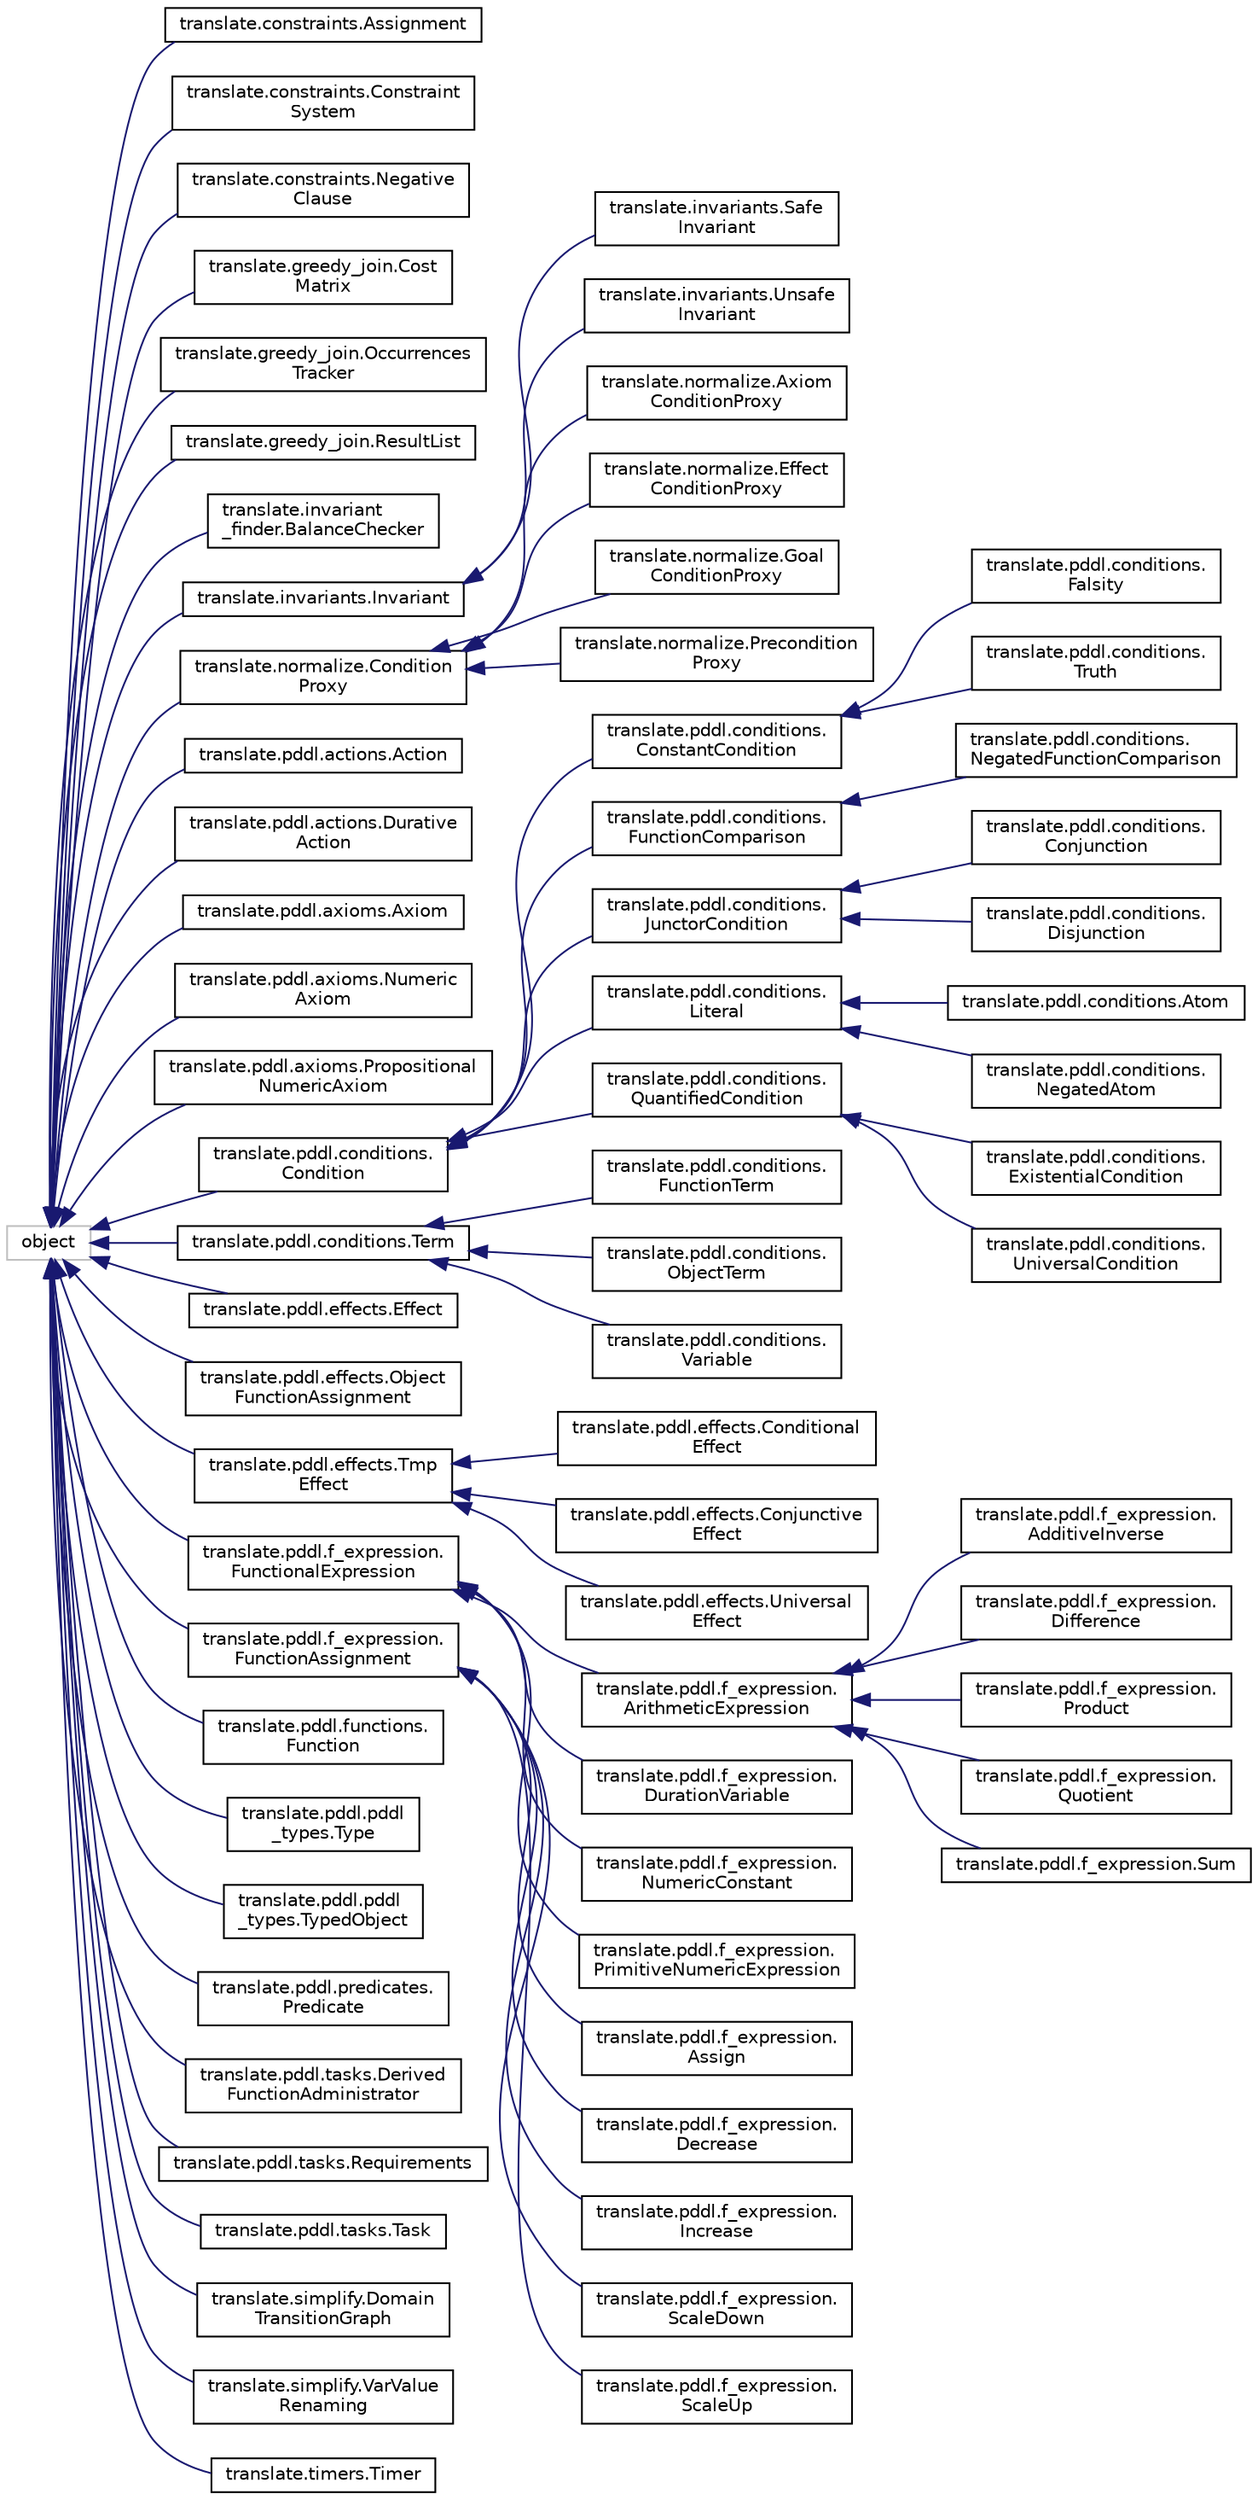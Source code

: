 digraph "Graphical Class Hierarchy"
{
  edge [fontname="Helvetica",fontsize="10",labelfontname="Helvetica",labelfontsize="10"];
  node [fontname="Helvetica",fontsize="10",shape=record];
  rankdir="LR";
  Node1 [label="object",height=0.2,width=0.4,color="grey75", fillcolor="white", style="filled"];
  Node1 -> Node2 [dir="back",color="midnightblue",fontsize="10",style="solid",fontname="Helvetica"];
  Node2 [label="translate.constraints.Assignment",height=0.2,width=0.4,color="black", fillcolor="white", style="filled",URL="$classtranslate_1_1constraints_1_1Assignment.html"];
  Node1 -> Node3 [dir="back",color="midnightblue",fontsize="10",style="solid",fontname="Helvetica"];
  Node3 [label="translate.constraints.Constraint\lSystem",height=0.2,width=0.4,color="black", fillcolor="white", style="filled",URL="$classtranslate_1_1constraints_1_1ConstraintSystem.html"];
  Node1 -> Node4 [dir="back",color="midnightblue",fontsize="10",style="solid",fontname="Helvetica"];
  Node4 [label="translate.constraints.Negative\lClause",height=0.2,width=0.4,color="black", fillcolor="white", style="filled",URL="$classtranslate_1_1constraints_1_1NegativeClause.html"];
  Node1 -> Node5 [dir="back",color="midnightblue",fontsize="10",style="solid",fontname="Helvetica"];
  Node5 [label="translate.greedy_join.Cost\lMatrix",height=0.2,width=0.4,color="black", fillcolor="white", style="filled",URL="$classtranslate_1_1greedy__join_1_1CostMatrix.html"];
  Node1 -> Node6 [dir="back",color="midnightblue",fontsize="10",style="solid",fontname="Helvetica"];
  Node6 [label="translate.greedy_join.Occurrences\lTracker",height=0.2,width=0.4,color="black", fillcolor="white", style="filled",URL="$classtranslate_1_1greedy__join_1_1OccurrencesTracker.html"];
  Node1 -> Node7 [dir="back",color="midnightblue",fontsize="10",style="solid",fontname="Helvetica"];
  Node7 [label="translate.greedy_join.ResultList",height=0.2,width=0.4,color="black", fillcolor="white", style="filled",URL="$classtranslate_1_1greedy__join_1_1ResultList.html"];
  Node1 -> Node8 [dir="back",color="midnightblue",fontsize="10",style="solid",fontname="Helvetica"];
  Node8 [label="translate.invariant\l_finder.BalanceChecker",height=0.2,width=0.4,color="black", fillcolor="white", style="filled",URL="$classtranslate_1_1invariant__finder_1_1BalanceChecker.html"];
  Node1 -> Node9 [dir="back",color="midnightblue",fontsize="10",style="solid",fontname="Helvetica"];
  Node9 [label="translate.invariants.Invariant",height=0.2,width=0.4,color="black", fillcolor="white", style="filled",URL="$classtranslate_1_1invariants_1_1Invariant.html"];
  Node9 -> Node10 [dir="back",color="midnightblue",fontsize="10",style="solid",fontname="Helvetica"];
  Node10 [label="translate.invariants.Safe\lInvariant",height=0.2,width=0.4,color="black", fillcolor="white", style="filled",URL="$classtranslate_1_1invariants_1_1SafeInvariant.html"];
  Node9 -> Node11 [dir="back",color="midnightblue",fontsize="10",style="solid",fontname="Helvetica"];
  Node11 [label="translate.invariants.Unsafe\lInvariant",height=0.2,width=0.4,color="black", fillcolor="white", style="filled",URL="$classtranslate_1_1invariants_1_1UnsafeInvariant.html"];
  Node1 -> Node12 [dir="back",color="midnightblue",fontsize="10",style="solid",fontname="Helvetica"];
  Node12 [label="translate.normalize.Condition\lProxy",height=0.2,width=0.4,color="black", fillcolor="white", style="filled",URL="$classtranslate_1_1normalize_1_1ConditionProxy.html"];
  Node12 -> Node13 [dir="back",color="midnightblue",fontsize="10",style="solid",fontname="Helvetica"];
  Node13 [label="translate.normalize.Axiom\lConditionProxy",height=0.2,width=0.4,color="black", fillcolor="white", style="filled",URL="$classtranslate_1_1normalize_1_1AxiomConditionProxy.html"];
  Node12 -> Node14 [dir="back",color="midnightblue",fontsize="10",style="solid",fontname="Helvetica"];
  Node14 [label="translate.normalize.Effect\lConditionProxy",height=0.2,width=0.4,color="black", fillcolor="white", style="filled",URL="$classtranslate_1_1normalize_1_1EffectConditionProxy.html"];
  Node12 -> Node15 [dir="back",color="midnightblue",fontsize="10",style="solid",fontname="Helvetica"];
  Node15 [label="translate.normalize.Goal\lConditionProxy",height=0.2,width=0.4,color="black", fillcolor="white", style="filled",URL="$classtranslate_1_1normalize_1_1GoalConditionProxy.html"];
  Node12 -> Node16 [dir="back",color="midnightblue",fontsize="10",style="solid",fontname="Helvetica"];
  Node16 [label="translate.normalize.Precondition\lProxy",height=0.2,width=0.4,color="black", fillcolor="white", style="filled",URL="$classtranslate_1_1normalize_1_1PreconditionProxy.html"];
  Node1 -> Node17 [dir="back",color="midnightblue",fontsize="10",style="solid",fontname="Helvetica"];
  Node17 [label="translate.pddl.actions.Action",height=0.2,width=0.4,color="black", fillcolor="white", style="filled",URL="$classtranslate_1_1pddl_1_1actions_1_1Action.html"];
  Node1 -> Node18 [dir="back",color="midnightblue",fontsize="10",style="solid",fontname="Helvetica"];
  Node18 [label="translate.pddl.actions.Durative\lAction",height=0.2,width=0.4,color="black", fillcolor="white", style="filled",URL="$classtranslate_1_1pddl_1_1actions_1_1DurativeAction.html"];
  Node1 -> Node19 [dir="back",color="midnightblue",fontsize="10",style="solid",fontname="Helvetica"];
  Node19 [label="translate.pddl.axioms.Axiom",height=0.2,width=0.4,color="black", fillcolor="white", style="filled",URL="$classtranslate_1_1pddl_1_1axioms_1_1Axiom.html"];
  Node1 -> Node20 [dir="back",color="midnightblue",fontsize="10",style="solid",fontname="Helvetica"];
  Node20 [label="translate.pddl.axioms.Numeric\lAxiom",height=0.2,width=0.4,color="black", fillcolor="white", style="filled",URL="$classtranslate_1_1pddl_1_1axioms_1_1NumericAxiom.html"];
  Node1 -> Node21 [dir="back",color="midnightblue",fontsize="10",style="solid",fontname="Helvetica"];
  Node21 [label="translate.pddl.axioms.Propositional\lNumericAxiom",height=0.2,width=0.4,color="black", fillcolor="white", style="filled",URL="$classtranslate_1_1pddl_1_1axioms_1_1PropositionalNumericAxiom.html"];
  Node1 -> Node22 [dir="back",color="midnightblue",fontsize="10",style="solid",fontname="Helvetica"];
  Node22 [label="translate.pddl.conditions.\lCondition",height=0.2,width=0.4,color="black", fillcolor="white", style="filled",URL="$classtranslate_1_1pddl_1_1conditions_1_1Condition.html"];
  Node22 -> Node23 [dir="back",color="midnightblue",fontsize="10",style="solid",fontname="Helvetica"];
  Node23 [label="translate.pddl.conditions.\lConstantCondition",height=0.2,width=0.4,color="black", fillcolor="white", style="filled",URL="$classtranslate_1_1pddl_1_1conditions_1_1ConstantCondition.html"];
  Node23 -> Node24 [dir="back",color="midnightblue",fontsize="10",style="solid",fontname="Helvetica"];
  Node24 [label="translate.pddl.conditions.\lFalsity",height=0.2,width=0.4,color="black", fillcolor="white", style="filled",URL="$classtranslate_1_1pddl_1_1conditions_1_1Falsity.html"];
  Node23 -> Node25 [dir="back",color="midnightblue",fontsize="10",style="solid",fontname="Helvetica"];
  Node25 [label="translate.pddl.conditions.\lTruth",height=0.2,width=0.4,color="black", fillcolor="white", style="filled",URL="$classtranslate_1_1pddl_1_1conditions_1_1Truth.html"];
  Node22 -> Node26 [dir="back",color="midnightblue",fontsize="10",style="solid",fontname="Helvetica"];
  Node26 [label="translate.pddl.conditions.\lFunctionComparison",height=0.2,width=0.4,color="black", fillcolor="white", style="filled",URL="$classtranslate_1_1pddl_1_1conditions_1_1FunctionComparison.html"];
  Node26 -> Node27 [dir="back",color="midnightblue",fontsize="10",style="solid",fontname="Helvetica"];
  Node27 [label="translate.pddl.conditions.\lNegatedFunctionComparison",height=0.2,width=0.4,color="black", fillcolor="white", style="filled",URL="$classtranslate_1_1pddl_1_1conditions_1_1NegatedFunctionComparison.html"];
  Node22 -> Node28 [dir="back",color="midnightblue",fontsize="10",style="solid",fontname="Helvetica"];
  Node28 [label="translate.pddl.conditions.\lJunctorCondition",height=0.2,width=0.4,color="black", fillcolor="white", style="filled",URL="$classtranslate_1_1pddl_1_1conditions_1_1JunctorCondition.html"];
  Node28 -> Node29 [dir="back",color="midnightblue",fontsize="10",style="solid",fontname="Helvetica"];
  Node29 [label="translate.pddl.conditions.\lConjunction",height=0.2,width=0.4,color="black", fillcolor="white", style="filled",URL="$classtranslate_1_1pddl_1_1conditions_1_1Conjunction.html"];
  Node28 -> Node30 [dir="back",color="midnightblue",fontsize="10",style="solid",fontname="Helvetica"];
  Node30 [label="translate.pddl.conditions.\lDisjunction",height=0.2,width=0.4,color="black", fillcolor="white", style="filled",URL="$classtranslate_1_1pddl_1_1conditions_1_1Disjunction.html"];
  Node22 -> Node31 [dir="back",color="midnightblue",fontsize="10",style="solid",fontname="Helvetica"];
  Node31 [label="translate.pddl.conditions.\lLiteral",height=0.2,width=0.4,color="black", fillcolor="white", style="filled",URL="$classtranslate_1_1pddl_1_1conditions_1_1Literal.html"];
  Node31 -> Node32 [dir="back",color="midnightblue",fontsize="10",style="solid",fontname="Helvetica"];
  Node32 [label="translate.pddl.conditions.Atom",height=0.2,width=0.4,color="black", fillcolor="white", style="filled",URL="$classtranslate_1_1pddl_1_1conditions_1_1Atom.html"];
  Node31 -> Node33 [dir="back",color="midnightblue",fontsize="10",style="solid",fontname="Helvetica"];
  Node33 [label="translate.pddl.conditions.\lNegatedAtom",height=0.2,width=0.4,color="black", fillcolor="white", style="filled",URL="$classtranslate_1_1pddl_1_1conditions_1_1NegatedAtom.html"];
  Node22 -> Node34 [dir="back",color="midnightblue",fontsize="10",style="solid",fontname="Helvetica"];
  Node34 [label="translate.pddl.conditions.\lQuantifiedCondition",height=0.2,width=0.4,color="black", fillcolor="white", style="filled",URL="$classtranslate_1_1pddl_1_1conditions_1_1QuantifiedCondition.html"];
  Node34 -> Node35 [dir="back",color="midnightblue",fontsize="10",style="solid",fontname="Helvetica"];
  Node35 [label="translate.pddl.conditions.\lExistentialCondition",height=0.2,width=0.4,color="black", fillcolor="white", style="filled",URL="$classtranslate_1_1pddl_1_1conditions_1_1ExistentialCondition.html"];
  Node34 -> Node36 [dir="back",color="midnightblue",fontsize="10",style="solid",fontname="Helvetica"];
  Node36 [label="translate.pddl.conditions.\lUniversalCondition",height=0.2,width=0.4,color="black", fillcolor="white", style="filled",URL="$classtranslate_1_1pddl_1_1conditions_1_1UniversalCondition.html"];
  Node1 -> Node37 [dir="back",color="midnightblue",fontsize="10",style="solid",fontname="Helvetica"];
  Node37 [label="translate.pddl.conditions.Term",height=0.2,width=0.4,color="black", fillcolor="white", style="filled",URL="$classtranslate_1_1pddl_1_1conditions_1_1Term.html"];
  Node37 -> Node38 [dir="back",color="midnightblue",fontsize="10",style="solid",fontname="Helvetica"];
  Node38 [label="translate.pddl.conditions.\lFunctionTerm",height=0.2,width=0.4,color="black", fillcolor="white", style="filled",URL="$classtranslate_1_1pddl_1_1conditions_1_1FunctionTerm.html"];
  Node37 -> Node39 [dir="back",color="midnightblue",fontsize="10",style="solid",fontname="Helvetica"];
  Node39 [label="translate.pddl.conditions.\lObjectTerm",height=0.2,width=0.4,color="black", fillcolor="white", style="filled",URL="$classtranslate_1_1pddl_1_1conditions_1_1ObjectTerm.html"];
  Node37 -> Node40 [dir="back",color="midnightblue",fontsize="10",style="solid",fontname="Helvetica"];
  Node40 [label="translate.pddl.conditions.\lVariable",height=0.2,width=0.4,color="black", fillcolor="white", style="filled",URL="$classtranslate_1_1pddl_1_1conditions_1_1Variable.html"];
  Node1 -> Node41 [dir="back",color="midnightblue",fontsize="10",style="solid",fontname="Helvetica"];
  Node41 [label="translate.pddl.effects.Effect",height=0.2,width=0.4,color="black", fillcolor="white", style="filled",URL="$classtranslate_1_1pddl_1_1effects_1_1Effect.html"];
  Node1 -> Node42 [dir="back",color="midnightblue",fontsize="10",style="solid",fontname="Helvetica"];
  Node42 [label="translate.pddl.effects.Object\lFunctionAssignment",height=0.2,width=0.4,color="black", fillcolor="white", style="filled",URL="$classtranslate_1_1pddl_1_1effects_1_1ObjectFunctionAssignment.html"];
  Node1 -> Node43 [dir="back",color="midnightblue",fontsize="10",style="solid",fontname="Helvetica"];
  Node43 [label="translate.pddl.effects.Tmp\lEffect",height=0.2,width=0.4,color="black", fillcolor="white", style="filled",URL="$classtranslate_1_1pddl_1_1effects_1_1TmpEffect.html"];
  Node43 -> Node44 [dir="back",color="midnightblue",fontsize="10",style="solid",fontname="Helvetica"];
  Node44 [label="translate.pddl.effects.Conditional\lEffect",height=0.2,width=0.4,color="black", fillcolor="white", style="filled",URL="$classtranslate_1_1pddl_1_1effects_1_1ConditionalEffect.html"];
  Node43 -> Node45 [dir="back",color="midnightblue",fontsize="10",style="solid",fontname="Helvetica"];
  Node45 [label="translate.pddl.effects.Conjunctive\lEffect",height=0.2,width=0.4,color="black", fillcolor="white", style="filled",URL="$classtranslate_1_1pddl_1_1effects_1_1ConjunctiveEffect.html"];
  Node43 -> Node46 [dir="back",color="midnightblue",fontsize="10",style="solid",fontname="Helvetica"];
  Node46 [label="translate.pddl.effects.Universal\lEffect",height=0.2,width=0.4,color="black", fillcolor="white", style="filled",URL="$classtranslate_1_1pddl_1_1effects_1_1UniversalEffect.html"];
  Node1 -> Node47 [dir="back",color="midnightblue",fontsize="10",style="solid",fontname="Helvetica"];
  Node47 [label="translate.pddl.f_expression.\lFunctionalExpression",height=0.2,width=0.4,color="black", fillcolor="white", style="filled",URL="$classtranslate_1_1pddl_1_1f__expression_1_1FunctionalExpression.html"];
  Node47 -> Node48 [dir="back",color="midnightblue",fontsize="10",style="solid",fontname="Helvetica"];
  Node48 [label="translate.pddl.f_expression.\lArithmeticExpression",height=0.2,width=0.4,color="black", fillcolor="white", style="filled",URL="$classtranslate_1_1pddl_1_1f__expression_1_1ArithmeticExpression.html"];
  Node48 -> Node49 [dir="back",color="midnightblue",fontsize="10",style="solid",fontname="Helvetica"];
  Node49 [label="translate.pddl.f_expression.\lAdditiveInverse",height=0.2,width=0.4,color="black", fillcolor="white", style="filled",URL="$classtranslate_1_1pddl_1_1f__expression_1_1AdditiveInverse.html"];
  Node48 -> Node50 [dir="back",color="midnightblue",fontsize="10",style="solid",fontname="Helvetica"];
  Node50 [label="translate.pddl.f_expression.\lDifference",height=0.2,width=0.4,color="black", fillcolor="white", style="filled",URL="$classtranslate_1_1pddl_1_1f__expression_1_1Difference.html"];
  Node48 -> Node51 [dir="back",color="midnightblue",fontsize="10",style="solid",fontname="Helvetica"];
  Node51 [label="translate.pddl.f_expression.\lProduct",height=0.2,width=0.4,color="black", fillcolor="white", style="filled",URL="$classtranslate_1_1pddl_1_1f__expression_1_1Product.html"];
  Node48 -> Node52 [dir="back",color="midnightblue",fontsize="10",style="solid",fontname="Helvetica"];
  Node52 [label="translate.pddl.f_expression.\lQuotient",height=0.2,width=0.4,color="black", fillcolor="white", style="filled",URL="$classtranslate_1_1pddl_1_1f__expression_1_1Quotient.html"];
  Node48 -> Node53 [dir="back",color="midnightblue",fontsize="10",style="solid",fontname="Helvetica"];
  Node53 [label="translate.pddl.f_expression.Sum",height=0.2,width=0.4,color="black", fillcolor="white", style="filled",URL="$classtranslate_1_1pddl_1_1f__expression_1_1Sum.html"];
  Node47 -> Node54 [dir="back",color="midnightblue",fontsize="10",style="solid",fontname="Helvetica"];
  Node54 [label="translate.pddl.f_expression.\lDurationVariable",height=0.2,width=0.4,color="black", fillcolor="white", style="filled",URL="$classtranslate_1_1pddl_1_1f__expression_1_1DurationVariable.html"];
  Node47 -> Node55 [dir="back",color="midnightblue",fontsize="10",style="solid",fontname="Helvetica"];
  Node55 [label="translate.pddl.f_expression.\lNumericConstant",height=0.2,width=0.4,color="black", fillcolor="white", style="filled",URL="$classtranslate_1_1pddl_1_1f__expression_1_1NumericConstant.html"];
  Node47 -> Node56 [dir="back",color="midnightblue",fontsize="10",style="solid",fontname="Helvetica"];
  Node56 [label="translate.pddl.f_expression.\lPrimitiveNumericExpression",height=0.2,width=0.4,color="black", fillcolor="white", style="filled",URL="$classtranslate_1_1pddl_1_1f__expression_1_1PrimitiveNumericExpression.html"];
  Node1 -> Node57 [dir="back",color="midnightblue",fontsize="10",style="solid",fontname="Helvetica"];
  Node57 [label="translate.pddl.f_expression.\lFunctionAssignment",height=0.2,width=0.4,color="black", fillcolor="white", style="filled",URL="$classtranslate_1_1pddl_1_1f__expression_1_1FunctionAssignment.html"];
  Node57 -> Node58 [dir="back",color="midnightblue",fontsize="10",style="solid",fontname="Helvetica"];
  Node58 [label="translate.pddl.f_expression.\lAssign",height=0.2,width=0.4,color="black", fillcolor="white", style="filled",URL="$classtranslate_1_1pddl_1_1f__expression_1_1Assign.html"];
  Node57 -> Node59 [dir="back",color="midnightblue",fontsize="10",style="solid",fontname="Helvetica"];
  Node59 [label="translate.pddl.f_expression.\lDecrease",height=0.2,width=0.4,color="black", fillcolor="white", style="filled",URL="$classtranslate_1_1pddl_1_1f__expression_1_1Decrease.html"];
  Node57 -> Node60 [dir="back",color="midnightblue",fontsize="10",style="solid",fontname="Helvetica"];
  Node60 [label="translate.pddl.f_expression.\lIncrease",height=0.2,width=0.4,color="black", fillcolor="white", style="filled",URL="$classtranslate_1_1pddl_1_1f__expression_1_1Increase.html"];
  Node57 -> Node61 [dir="back",color="midnightblue",fontsize="10",style="solid",fontname="Helvetica"];
  Node61 [label="translate.pddl.f_expression.\lScaleDown",height=0.2,width=0.4,color="black", fillcolor="white", style="filled",URL="$classtranslate_1_1pddl_1_1f__expression_1_1ScaleDown.html"];
  Node57 -> Node62 [dir="back",color="midnightblue",fontsize="10",style="solid",fontname="Helvetica"];
  Node62 [label="translate.pddl.f_expression.\lScaleUp",height=0.2,width=0.4,color="black", fillcolor="white", style="filled",URL="$classtranslate_1_1pddl_1_1f__expression_1_1ScaleUp.html"];
  Node1 -> Node63 [dir="back",color="midnightblue",fontsize="10",style="solid",fontname="Helvetica"];
  Node63 [label="translate.pddl.functions.\lFunction",height=0.2,width=0.4,color="black", fillcolor="white", style="filled",URL="$classtranslate_1_1pddl_1_1functions_1_1Function.html"];
  Node1 -> Node64 [dir="back",color="midnightblue",fontsize="10",style="solid",fontname="Helvetica"];
  Node64 [label="translate.pddl.pddl\l_types.Type",height=0.2,width=0.4,color="black", fillcolor="white", style="filled",URL="$classtranslate_1_1pddl_1_1pddl__types_1_1Type.html"];
  Node1 -> Node65 [dir="back",color="midnightblue",fontsize="10",style="solid",fontname="Helvetica"];
  Node65 [label="translate.pddl.pddl\l_types.TypedObject",height=0.2,width=0.4,color="black", fillcolor="white", style="filled",URL="$classtranslate_1_1pddl_1_1pddl__types_1_1TypedObject.html"];
  Node1 -> Node66 [dir="back",color="midnightblue",fontsize="10",style="solid",fontname="Helvetica"];
  Node66 [label="translate.pddl.predicates.\lPredicate",height=0.2,width=0.4,color="black", fillcolor="white", style="filled",URL="$classtranslate_1_1pddl_1_1predicates_1_1Predicate.html"];
  Node1 -> Node67 [dir="back",color="midnightblue",fontsize="10",style="solid",fontname="Helvetica"];
  Node67 [label="translate.pddl.tasks.Derived\lFunctionAdministrator",height=0.2,width=0.4,color="black", fillcolor="white", style="filled",URL="$classtranslate_1_1pddl_1_1tasks_1_1DerivedFunctionAdministrator.html"];
  Node1 -> Node68 [dir="back",color="midnightblue",fontsize="10",style="solid",fontname="Helvetica"];
  Node68 [label="translate.pddl.tasks.Requirements",height=0.2,width=0.4,color="black", fillcolor="white", style="filled",URL="$classtranslate_1_1pddl_1_1tasks_1_1Requirements.html"];
  Node1 -> Node69 [dir="back",color="midnightblue",fontsize="10",style="solid",fontname="Helvetica"];
  Node69 [label="translate.pddl.tasks.Task",height=0.2,width=0.4,color="black", fillcolor="white", style="filled",URL="$classtranslate_1_1pddl_1_1tasks_1_1Task.html"];
  Node1 -> Node70 [dir="back",color="midnightblue",fontsize="10",style="solid",fontname="Helvetica"];
  Node70 [label="translate.simplify.Domain\lTransitionGraph",height=0.2,width=0.4,color="black", fillcolor="white", style="filled",URL="$classtranslate_1_1simplify_1_1DomainTransitionGraph.html"];
  Node1 -> Node71 [dir="back",color="midnightblue",fontsize="10",style="solid",fontname="Helvetica"];
  Node71 [label="translate.simplify.VarValue\lRenaming",height=0.2,width=0.4,color="black", fillcolor="white", style="filled",URL="$classtranslate_1_1simplify_1_1VarValueRenaming.html"];
  Node1 -> Node72 [dir="back",color="midnightblue",fontsize="10",style="solid",fontname="Helvetica"];
  Node72 [label="translate.timers.Timer",height=0.2,width=0.4,color="black", fillcolor="white", style="filled",URL="$classtranslate_1_1timers_1_1Timer.html"];
}
